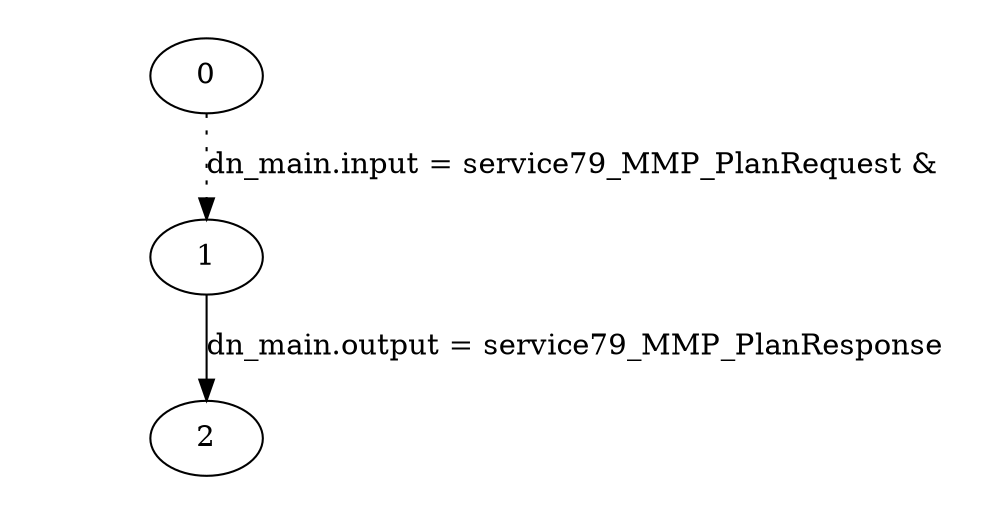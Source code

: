 digraph plan_fsm {
ratio="1.3";
margin="0.2";
size="8.0,11.4";
"0" -> "1" [style=dotted label="dn_main.input = service79_MMP_PlanRequest &\n"]
"1" -> "2" [label="dn_main.output = service79_MMP_PlanResponse"]
}


